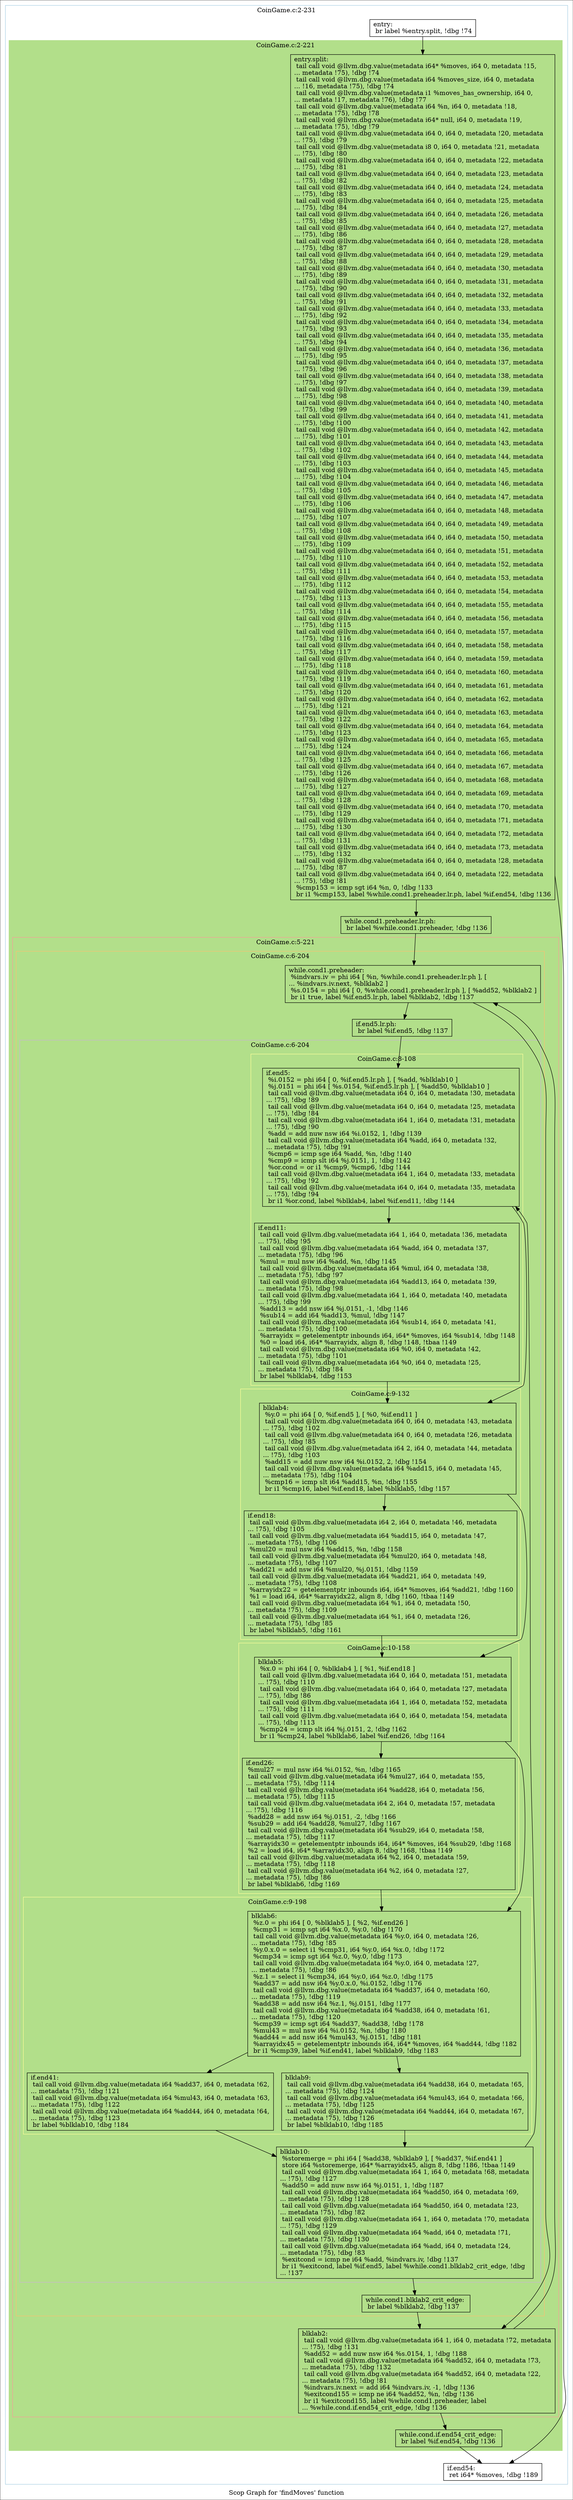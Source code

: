 digraph "Scop Graph for 'findMoves' function" {
	label="Scop Graph for 'findMoves' function";

	Node0xa6d5500 [shape=record,label="{entry:\l  br label %entry.split, !dbg !74\l}"];
	Node0xa6d5500 -> Node0xa6e1b10;
	Node0xa6e1b10 [shape=record,label="{entry.split:                                      \l  tail call void @llvm.dbg.value(metadata i64* %moves, i64 0, metadata !15,\l... metadata !75), !dbg !74\l  tail call void @llvm.dbg.value(metadata i64 %moves_size, i64 0, metadata\l... !16, metadata !75), !dbg !74\l  tail call void @llvm.dbg.value(metadata i1 %moves_has_ownership, i64 0,\l... metadata !17, metadata !76), !dbg !77\l  tail call void @llvm.dbg.value(metadata i64 %n, i64 0, metadata !18,\l... metadata !75), !dbg !78\l  tail call void @llvm.dbg.value(metadata i64* null, i64 0, metadata !19,\l... metadata !75), !dbg !79\l  tail call void @llvm.dbg.value(metadata i64 0, i64 0, metadata !20, metadata\l... !75), !dbg !79\l  tail call void @llvm.dbg.value(metadata i8 0, i64 0, metadata !21, metadata\l... !75), !dbg !80\l  tail call void @llvm.dbg.value(metadata i64 0, i64 0, metadata !22, metadata\l... !75), !dbg !81\l  tail call void @llvm.dbg.value(metadata i64 0, i64 0, metadata !23, metadata\l... !75), !dbg !82\l  tail call void @llvm.dbg.value(metadata i64 0, i64 0, metadata !24, metadata\l... !75), !dbg !83\l  tail call void @llvm.dbg.value(metadata i64 0, i64 0, metadata !25, metadata\l... !75), !dbg !84\l  tail call void @llvm.dbg.value(metadata i64 0, i64 0, metadata !26, metadata\l... !75), !dbg !85\l  tail call void @llvm.dbg.value(metadata i64 0, i64 0, metadata !27, metadata\l... !75), !dbg !86\l  tail call void @llvm.dbg.value(metadata i64 0, i64 0, metadata !28, metadata\l... !75), !dbg !87\l  tail call void @llvm.dbg.value(metadata i64 0, i64 0, metadata !29, metadata\l... !75), !dbg !88\l  tail call void @llvm.dbg.value(metadata i64 0, i64 0, metadata !30, metadata\l... !75), !dbg !89\l  tail call void @llvm.dbg.value(metadata i64 0, i64 0, metadata !31, metadata\l... !75), !dbg !90\l  tail call void @llvm.dbg.value(metadata i64 0, i64 0, metadata !32, metadata\l... !75), !dbg !91\l  tail call void @llvm.dbg.value(metadata i64 0, i64 0, metadata !33, metadata\l... !75), !dbg !92\l  tail call void @llvm.dbg.value(metadata i64 0, i64 0, metadata !34, metadata\l... !75), !dbg !93\l  tail call void @llvm.dbg.value(metadata i64 0, i64 0, metadata !35, metadata\l... !75), !dbg !94\l  tail call void @llvm.dbg.value(metadata i64 0, i64 0, metadata !36, metadata\l... !75), !dbg !95\l  tail call void @llvm.dbg.value(metadata i64 0, i64 0, metadata !37, metadata\l... !75), !dbg !96\l  tail call void @llvm.dbg.value(metadata i64 0, i64 0, metadata !38, metadata\l... !75), !dbg !97\l  tail call void @llvm.dbg.value(metadata i64 0, i64 0, metadata !39, metadata\l... !75), !dbg !98\l  tail call void @llvm.dbg.value(metadata i64 0, i64 0, metadata !40, metadata\l... !75), !dbg !99\l  tail call void @llvm.dbg.value(metadata i64 0, i64 0, metadata !41, metadata\l... !75), !dbg !100\l  tail call void @llvm.dbg.value(metadata i64 0, i64 0, metadata !42, metadata\l... !75), !dbg !101\l  tail call void @llvm.dbg.value(metadata i64 0, i64 0, metadata !43, metadata\l... !75), !dbg !102\l  tail call void @llvm.dbg.value(metadata i64 0, i64 0, metadata !44, metadata\l... !75), !dbg !103\l  tail call void @llvm.dbg.value(metadata i64 0, i64 0, metadata !45, metadata\l... !75), !dbg !104\l  tail call void @llvm.dbg.value(metadata i64 0, i64 0, metadata !46, metadata\l... !75), !dbg !105\l  tail call void @llvm.dbg.value(metadata i64 0, i64 0, metadata !47, metadata\l... !75), !dbg !106\l  tail call void @llvm.dbg.value(metadata i64 0, i64 0, metadata !48, metadata\l... !75), !dbg !107\l  tail call void @llvm.dbg.value(metadata i64 0, i64 0, metadata !49, metadata\l... !75), !dbg !108\l  tail call void @llvm.dbg.value(metadata i64 0, i64 0, metadata !50, metadata\l... !75), !dbg !109\l  tail call void @llvm.dbg.value(metadata i64 0, i64 0, metadata !51, metadata\l... !75), !dbg !110\l  tail call void @llvm.dbg.value(metadata i64 0, i64 0, metadata !52, metadata\l... !75), !dbg !111\l  tail call void @llvm.dbg.value(metadata i64 0, i64 0, metadata !53, metadata\l... !75), !dbg !112\l  tail call void @llvm.dbg.value(metadata i64 0, i64 0, metadata !54, metadata\l... !75), !dbg !113\l  tail call void @llvm.dbg.value(metadata i64 0, i64 0, metadata !55, metadata\l... !75), !dbg !114\l  tail call void @llvm.dbg.value(metadata i64 0, i64 0, metadata !56, metadata\l... !75), !dbg !115\l  tail call void @llvm.dbg.value(metadata i64 0, i64 0, metadata !57, metadata\l... !75), !dbg !116\l  tail call void @llvm.dbg.value(metadata i64 0, i64 0, metadata !58, metadata\l... !75), !dbg !117\l  tail call void @llvm.dbg.value(metadata i64 0, i64 0, metadata !59, metadata\l... !75), !dbg !118\l  tail call void @llvm.dbg.value(metadata i64 0, i64 0, metadata !60, metadata\l... !75), !dbg !119\l  tail call void @llvm.dbg.value(metadata i64 0, i64 0, metadata !61, metadata\l... !75), !dbg !120\l  tail call void @llvm.dbg.value(metadata i64 0, i64 0, metadata !62, metadata\l... !75), !dbg !121\l  tail call void @llvm.dbg.value(metadata i64 0, i64 0, metadata !63, metadata\l... !75), !dbg !122\l  tail call void @llvm.dbg.value(metadata i64 0, i64 0, metadata !64, metadata\l... !75), !dbg !123\l  tail call void @llvm.dbg.value(metadata i64 0, i64 0, metadata !65, metadata\l... !75), !dbg !124\l  tail call void @llvm.dbg.value(metadata i64 0, i64 0, metadata !66, metadata\l... !75), !dbg !125\l  tail call void @llvm.dbg.value(metadata i64 0, i64 0, metadata !67, metadata\l... !75), !dbg !126\l  tail call void @llvm.dbg.value(metadata i64 0, i64 0, metadata !68, metadata\l... !75), !dbg !127\l  tail call void @llvm.dbg.value(metadata i64 0, i64 0, metadata !69, metadata\l... !75), !dbg !128\l  tail call void @llvm.dbg.value(metadata i64 0, i64 0, metadata !70, metadata\l... !75), !dbg !129\l  tail call void @llvm.dbg.value(metadata i64 0, i64 0, metadata !71, metadata\l... !75), !dbg !130\l  tail call void @llvm.dbg.value(metadata i64 0, i64 0, metadata !72, metadata\l... !75), !dbg !131\l  tail call void @llvm.dbg.value(metadata i64 0, i64 0, metadata !73, metadata\l... !75), !dbg !132\l  tail call void @llvm.dbg.value(metadata i64 0, i64 0, metadata !28, metadata\l... !75), !dbg !87\l  tail call void @llvm.dbg.value(metadata i64 0, i64 0, metadata !22, metadata\l... !75), !dbg !81\l  %cmp153 = icmp sgt i64 %n, 0, !dbg !133\l  br i1 %cmp153, label %while.cond1.preheader.lr.ph, label %if.end54, !dbg !136\l}"];
	Node0xa6e1b10 -> Node0xa727330;
	Node0xa6e1b10 -> Node0xa6dc7f0;
	Node0xa727330 [shape=record,label="{while.cond1.preheader.lr.ph:                      \l  br label %while.cond1.preheader, !dbg !136\l}"];
	Node0xa727330 -> Node0xa70cf10;
	Node0xa70cf10 [shape=record,label="{while.cond1.preheader:                            \l  %indvars.iv = phi i64 [ %n, %while.cond1.preheader.lr.ph ], [\l... %indvars.iv.next, %blklab2 ]\l  %s.0154 = phi i64 [ 0, %while.cond1.preheader.lr.ph ], [ %add52, %blklab2 ]\l  br i1 true, label %if.end5.lr.ph, label %blklab2, !dbg !137\l}"];
	Node0xa70cf10 -> Node0xa6ce820;
	Node0xa70cf10 -> Node0xa72a330;
	Node0xa6ce820 [shape=record,label="{if.end5.lr.ph:                                    \l  br label %if.end5, !dbg !137\l}"];
	Node0xa6ce820 -> Node0xa713130;
	Node0xa713130 [shape=record,label="{if.end5:                                          \l  %i.0152 = phi i64 [ 0, %if.end5.lr.ph ], [ %add, %blklab10 ]\l  %j.0151 = phi i64 [ %s.0154, %if.end5.lr.ph ], [ %add50, %blklab10 ]\l  tail call void @llvm.dbg.value(metadata i64 0, i64 0, metadata !30, metadata\l... !75), !dbg !89\l  tail call void @llvm.dbg.value(metadata i64 0, i64 0, metadata !25, metadata\l... !75), !dbg !84\l  tail call void @llvm.dbg.value(metadata i64 1, i64 0, metadata !31, metadata\l... !75), !dbg !90\l  %add = add nuw nsw i64 %i.0152, 1, !dbg !139\l  tail call void @llvm.dbg.value(metadata i64 %add, i64 0, metadata !32,\l... metadata !75), !dbg !91\l  %cmp6 = icmp sge i64 %add, %n, !dbg !140\l  %cmp9 = icmp slt i64 %j.0151, 1, !dbg !142\l  %or.cond = or i1 %cmp9, %cmp6, !dbg !144\l  tail call void @llvm.dbg.value(metadata i64 1, i64 0, metadata !33, metadata\l... !75), !dbg !92\l  tail call void @llvm.dbg.value(metadata i64 0, i64 0, metadata !35, metadata\l... !75), !dbg !94\l  br i1 %or.cond, label %blklab4, label %if.end11, !dbg !144\l}"];
	Node0xa713130 -> Node0xa728890;
	Node0xa713130 -> Node0xa6ee530;
	Node0xa728890 [shape=record,label="{blklab4:                                          \l  %y.0 = phi i64 [ 0, %if.end5 ], [ %0, %if.end11 ]\l  tail call void @llvm.dbg.value(metadata i64 0, i64 0, metadata !43, metadata\l... !75), !dbg !102\l  tail call void @llvm.dbg.value(metadata i64 0, i64 0, metadata !26, metadata\l... !75), !dbg !85\l  tail call void @llvm.dbg.value(metadata i64 2, i64 0, metadata !44, metadata\l... !75), !dbg !103\l  %add15 = add nuw nsw i64 %i.0152, 2, !dbg !154\l  tail call void @llvm.dbg.value(metadata i64 %add15, i64 0, metadata !45,\l... metadata !75), !dbg !104\l  %cmp16 = icmp slt i64 %add15, %n, !dbg !155\l  br i1 %cmp16, label %if.end18, label %blklab5, !dbg !157\l}"];
	Node0xa728890 -> Node0xa6da3a0;
	Node0xa728890 -> Node0xa70a000;
	Node0xa6da3a0 [shape=record,label="{if.end18:                                         \l  tail call void @llvm.dbg.value(metadata i64 2, i64 0, metadata !46, metadata\l... !75), !dbg !105\l  tail call void @llvm.dbg.value(metadata i64 %add15, i64 0, metadata !47,\l... metadata !75), !dbg !106\l  %mul20 = mul nsw i64 %add15, %n, !dbg !158\l  tail call void @llvm.dbg.value(metadata i64 %mul20, i64 0, metadata !48,\l... metadata !75), !dbg !107\l  %add21 = add nsw i64 %mul20, %j.0151, !dbg !159\l  tail call void @llvm.dbg.value(metadata i64 %add21, i64 0, metadata !49,\l... metadata !75), !dbg !108\l  %arrayidx22 = getelementptr inbounds i64, i64* %moves, i64 %add21, !dbg !160\l  %1 = load i64, i64* %arrayidx22, align 8, !dbg !160, !tbaa !149\l  tail call void @llvm.dbg.value(metadata i64 %1, i64 0, metadata !50,\l... metadata !75), !dbg !109\l  tail call void @llvm.dbg.value(metadata i64 %1, i64 0, metadata !26,\l... metadata !75), !dbg !85\l  br label %blklab5, !dbg !161\l}"];
	Node0xa6da3a0 -> Node0xa70a000;
	Node0xa70a000 [shape=record,label="{blklab5:                                          \l  %x.0 = phi i64 [ 0, %blklab4 ], [ %1, %if.end18 ]\l  tail call void @llvm.dbg.value(metadata i64 0, i64 0, metadata !51, metadata\l... !75), !dbg !110\l  tail call void @llvm.dbg.value(metadata i64 0, i64 0, metadata !27, metadata\l... !75), !dbg !86\l  tail call void @llvm.dbg.value(metadata i64 1, i64 0, metadata !52, metadata\l... !75), !dbg !111\l  tail call void @llvm.dbg.value(metadata i64 0, i64 0, metadata !54, metadata\l... !75), !dbg !113\l  %cmp24 = icmp slt i64 %j.0151, 2, !dbg !162\l  br i1 %cmp24, label %blklab6, label %if.end26, !dbg !164\l}"];
	Node0xa70a000 -> Node0xa6e1ba0;
	Node0xa70a000 -> Node0xa712e50;
	Node0xa6e1ba0 [shape=record,label="{blklab6:                                          \l  %z.0 = phi i64 [ 0, %blklab5 ], [ %2, %if.end26 ]\l  %cmp31 = icmp sgt i64 %x.0, %y.0, !dbg !170\l  tail call void @llvm.dbg.value(metadata i64 %y.0, i64 0, metadata !26,\l... metadata !75), !dbg !85\l  %y.0.x.0 = select i1 %cmp31, i64 %y.0, i64 %x.0, !dbg !172\l  %cmp34 = icmp sgt i64 %z.0, %y.0, !dbg !173\l  tail call void @llvm.dbg.value(metadata i64 %y.0, i64 0, metadata !27,\l... metadata !75), !dbg !86\l  %z.1 = select i1 %cmp34, i64 %y.0, i64 %z.0, !dbg !175\l  %add37 = add nsw i64 %y.0.x.0, %i.0152, !dbg !176\l  tail call void @llvm.dbg.value(metadata i64 %add37, i64 0, metadata !60,\l... metadata !75), !dbg !119\l  %add38 = add nsw i64 %z.1, %j.0151, !dbg !177\l  tail call void @llvm.dbg.value(metadata i64 %add38, i64 0, metadata !61,\l... metadata !75), !dbg !120\l  %cmp39 = icmp sgt i64 %add37, %add38, !dbg !178\l  %mul43 = mul nsw i64 %i.0152, %n, !dbg !180\l  %add44 = add nsw i64 %mul43, %j.0151, !dbg !181\l  %arrayidx45 = getelementptr inbounds i64, i64* %moves, i64 %add44, !dbg !182\l  br i1 %cmp39, label %if.end41, label %blklab9, !dbg !183\l}"];
	Node0xa6e1ba0 -> Node0xa6e5000;
	Node0xa6e1ba0 -> Node0xa710720;
	Node0xa6e5000 [shape=record,label="{if.end41:                                         \l  tail call void @llvm.dbg.value(metadata i64 %add37, i64 0, metadata !62,\l... metadata !75), !dbg !121\l  tail call void @llvm.dbg.value(metadata i64 %mul43, i64 0, metadata !63,\l... metadata !75), !dbg !122\l  tail call void @llvm.dbg.value(metadata i64 %add44, i64 0, metadata !64,\l... metadata !75), !dbg !123\l  br label %blklab10, !dbg !184\l}"];
	Node0xa6e5000 -> Node0xa712b70;
	Node0xa712b70 [shape=record,label="{blklab10:                                         \l  %storemerge = phi i64 [ %add38, %blklab9 ], [ %add37, %if.end41 ]\l  store i64 %storemerge, i64* %arrayidx45, align 8, !dbg !186, !tbaa !149\l  tail call void @llvm.dbg.value(metadata i64 1, i64 0, metadata !68, metadata\l... !75), !dbg !127\l  %add50 = add nuw nsw i64 %j.0151, 1, !dbg !187\l  tail call void @llvm.dbg.value(metadata i64 %add50, i64 0, metadata !69,\l... metadata !75), !dbg !128\l  tail call void @llvm.dbg.value(metadata i64 %add50, i64 0, metadata !23,\l... metadata !75), !dbg !82\l  tail call void @llvm.dbg.value(metadata i64 1, i64 0, metadata !70, metadata\l... !75), !dbg !129\l  tail call void @llvm.dbg.value(metadata i64 %add, i64 0, metadata !71,\l... metadata !75), !dbg !130\l  tail call void @llvm.dbg.value(metadata i64 %add, i64 0, metadata !24,\l... metadata !75), !dbg !83\l  %exitcond = icmp ne i64 %add, %indvars.iv, !dbg !137\l  br i1 %exitcond, label %if.end5, label %while.cond1.blklab2_crit_edge, !dbg\l... !137\l}"];
	Node0xa712b70 -> Node0xa713130[constraint=false];
	Node0xa712b70 -> Node0xa727a50;
	Node0xa727a50 [shape=record,label="{while.cond1.blklab2_crit_edge:                    \l  br label %blklab2, !dbg !137\l}"];
	Node0xa727a50 -> Node0xa72a330;
	Node0xa72a330 [shape=record,label="{blklab2:                                          \l  tail call void @llvm.dbg.value(metadata i64 1, i64 0, metadata !72, metadata\l... !75), !dbg !131\l  %add52 = add nuw nsw i64 %s.0154, 1, !dbg !188\l  tail call void @llvm.dbg.value(metadata i64 %add52, i64 0, metadata !73,\l... metadata !75), !dbg !132\l  tail call void @llvm.dbg.value(metadata i64 %add52, i64 0, metadata !22,\l... metadata !75), !dbg !81\l  %indvars.iv.next = add i64 %indvars.iv, -1, !dbg !136\l  %exitcond155 = icmp ne i64 %add52, %n, !dbg !136\l  br i1 %exitcond155, label %while.cond1.preheader, label\l... %while.cond.if.end54_crit_edge, !dbg !136\l}"];
	Node0xa72a330 -> Node0xa70cf10[constraint=false];
	Node0xa72a330 -> Node0xa6d3240;
	Node0xa6d3240 [shape=record,label="{while.cond.if.end54_crit_edge:                    \l  br label %if.end54, !dbg !136\l}"];
	Node0xa6d3240 -> Node0xa6dc7f0;
	Node0xa6dc7f0 [shape=record,label="{if.end54:                                         \l  ret i64* %moves, !dbg !189\l}"];
	Node0xa710720 [shape=record,label="{blklab9:                                          \l  tail call void @llvm.dbg.value(metadata i64 %add38, i64 0, metadata !65,\l... metadata !75), !dbg !124\l  tail call void @llvm.dbg.value(metadata i64 %mul43, i64 0, metadata !66,\l... metadata !75), !dbg !125\l  tail call void @llvm.dbg.value(metadata i64 %add44, i64 0, metadata !67,\l... metadata !75), !dbg !126\l  br label %blklab10, !dbg !185\l}"];
	Node0xa710720 -> Node0xa712b70;
	Node0xa712e50 [shape=record,label="{if.end26:                                         \l  %mul27 = mul nsw i64 %i.0152, %n, !dbg !165\l  tail call void @llvm.dbg.value(metadata i64 %mul27, i64 0, metadata !55,\l... metadata !75), !dbg !114\l  tail call void @llvm.dbg.value(metadata i64 %add28, i64 0, metadata !56,\l... metadata !75), !dbg !115\l  tail call void @llvm.dbg.value(metadata i64 2, i64 0, metadata !57, metadata\l... !75), !dbg !116\l  %add28 = add nsw i64 %j.0151, -2, !dbg !166\l  %sub29 = add i64 %add28, %mul27, !dbg !167\l  tail call void @llvm.dbg.value(metadata i64 %sub29, i64 0, metadata !58,\l... metadata !75), !dbg !117\l  %arrayidx30 = getelementptr inbounds i64, i64* %moves, i64 %sub29, !dbg !168\l  %2 = load i64, i64* %arrayidx30, align 8, !dbg !168, !tbaa !149\l  tail call void @llvm.dbg.value(metadata i64 %2, i64 0, metadata !59,\l... metadata !75), !dbg !118\l  tail call void @llvm.dbg.value(metadata i64 %2, i64 0, metadata !27,\l... metadata !75), !dbg !86\l  br label %blklab6, !dbg !169\l}"];
	Node0xa712e50 -> Node0xa6e1ba0;
	Node0xa6ee530 [shape=record,label="{if.end11:                                         \l  tail call void @llvm.dbg.value(metadata i64 1, i64 0, metadata !36, metadata\l... !75), !dbg !95\l  tail call void @llvm.dbg.value(metadata i64 %add, i64 0, metadata !37,\l... metadata !75), !dbg !96\l  %mul = mul nsw i64 %add, %n, !dbg !145\l  tail call void @llvm.dbg.value(metadata i64 %mul, i64 0, metadata !38,\l... metadata !75), !dbg !97\l  tail call void @llvm.dbg.value(metadata i64 %add13, i64 0, metadata !39,\l... metadata !75), !dbg !98\l  tail call void @llvm.dbg.value(metadata i64 1, i64 0, metadata !40, metadata\l... !75), !dbg !99\l  %add13 = add nsw i64 %j.0151, -1, !dbg !146\l  %sub14 = add i64 %add13, %mul, !dbg !147\l  tail call void @llvm.dbg.value(metadata i64 %sub14, i64 0, metadata !41,\l... metadata !75), !dbg !100\l  %arrayidx = getelementptr inbounds i64, i64* %moves, i64 %sub14, !dbg !148\l  %0 = load i64, i64* %arrayidx, align 8, !dbg !148, !tbaa !149\l  tail call void @llvm.dbg.value(metadata i64 %0, i64 0, metadata !42,\l... metadata !75), !dbg !101\l  tail call void @llvm.dbg.value(metadata i64 %0, i64 0, metadata !25,\l... metadata !75), !dbg !84\l  br label %blklab4, !dbg !153\l}"];
	Node0xa6ee530 -> Node0xa728890;
	colorscheme = "paired12"
        subgraph cluster_0xa6c46e0 {
          label = "CoinGame.c:2-231
";
          style = solid;
          color = 1
          subgraph cluster_0xa6cc720 {
            label = "CoinGame.c:2-221
";
            style = filled;
            color = 3            subgraph cluster_0xa6cc830 {
              label = "CoinGame.c:5-221
";
              style = solid;
              color = 5
              subgraph cluster_0xa6ccb00 {
                label = "CoinGame.c:6-204
";
                style = solid;
                color = 7
                subgraph cluster_0xa6d40f0 {
                  label = "CoinGame.c:6-204
";
                  style = solid;
                  color = 9
                  subgraph cluster_0xa6c2fc0 {
                    label = "CoinGame.c:8-108
";
                    style = solid;
                    color = 11
                    Node0xa713130;
                    Node0xa6ee530;
                  }
                  subgraph cluster_0xa6c3900 {
                    label = "CoinGame.c:9-132
";
                    style = solid;
                    color = 11
                    Node0xa728890;
                    Node0xa6da3a0;
                  }
                  subgraph cluster_0xa6c3da0 {
                    label = "CoinGame.c:10-158
";
                    style = solid;
                    color = 11
                    Node0xa70a000;
                    Node0xa712e50;
                  }
                  subgraph cluster_0xa6c4240 {
                    label = "CoinGame.c:9-198
";
                    style = solid;
                    color = 11
                    Node0xa6e1ba0;
                    Node0xa6e5000;
                    Node0xa710720;
                  }
                  Node0xa712b70;
                }
                Node0xa70cf10;
                Node0xa6ce820;
                Node0xa727a50;
              }
              Node0xa72a330;
            }
            Node0xa6e1b10;
            Node0xa727330;
            Node0xa6d3240;
          }
          Node0xa6d5500;
          Node0xa6dc7f0;
        }
}
